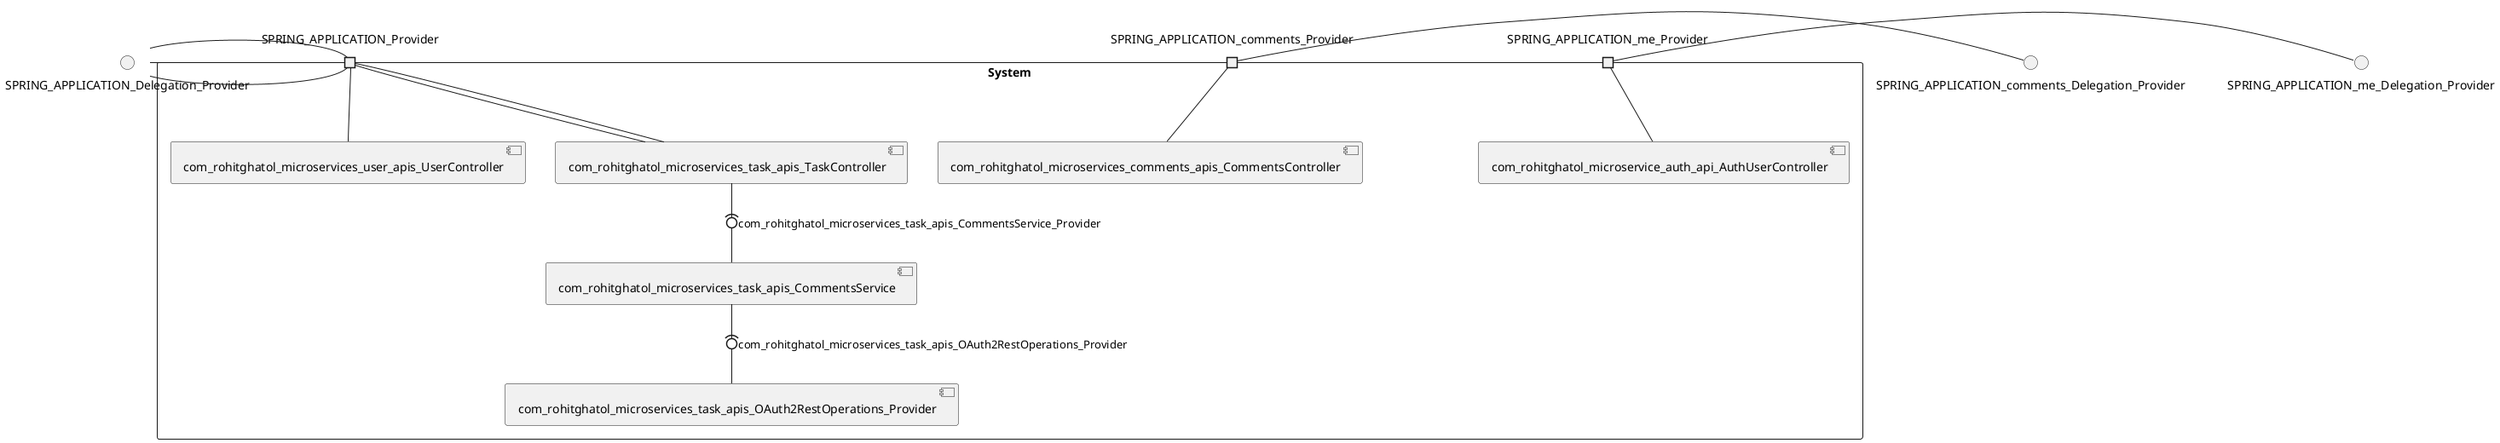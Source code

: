@startuml
skinparam fixCircleLabelOverlapping true
skinparam componentStyle uml2
() SPRING_APPLICATION_Delegation_Provider
() SPRING_APPLICATION_comments_Delegation_Provider
() SPRING_APPLICATION_me_Delegation_Provider
rectangle System {
[com_rohitghatol_microservice_auth_api_AuthUserController] [[rohitghatol-spring-boot-microservices.repository#_fiC0KsxwEe6aPbrSztMSYg]]
[com_rohitghatol_microservices_comments_apis_CommentsController] [[rohitghatol-spring-boot-microservices.repository#_fiC0KsxwEe6aPbrSztMSYg]]
[com_rohitghatol_microservices_task_apis_CommentsService] [[rohitghatol-spring-boot-microservices.repository#_fiC0KsxwEe6aPbrSztMSYg]]
[com_rohitghatol_microservices_task_apis_OAuth2RestOperations_Provider] [[rohitghatol-spring-boot-microservices.repository#_fiC0KsxwEe6aPbrSztMSYg]]
[com_rohitghatol_microservices_task_apis_TaskController] [[rohitghatol-spring-boot-microservices.repository#_fiC0KsxwEe6aPbrSztMSYg]]
[com_rohitghatol_microservices_user_apis_UserController] [[rohitghatol-spring-boot-microservices.repository#_fiC0KsxwEe6aPbrSztMSYg]]
port SPRING_APPLICATION_Provider
SPRING_APPLICATION_Delegation_Provider - SPRING_APPLICATION_Provider
SPRING_APPLICATION_Provider - [com_rohitghatol_microservices_user_apis_UserController]
port SPRING_APPLICATION_Provider
SPRING_APPLICATION_Delegation_Provider - SPRING_APPLICATION_Provider
SPRING_APPLICATION_Provider - [com_rohitghatol_microservices_task_apis_TaskController]
port SPRING_APPLICATION_Provider
SPRING_APPLICATION_Delegation_Provider - SPRING_APPLICATION_Provider
SPRING_APPLICATION_Provider - [com_rohitghatol_microservices_task_apis_TaskController]
port SPRING_APPLICATION_comments_Provider
SPRING_APPLICATION_comments_Delegation_Provider - SPRING_APPLICATION_comments_Provider
SPRING_APPLICATION_comments_Provider - [com_rohitghatol_microservices_comments_apis_CommentsController]
port SPRING_APPLICATION_me_Provider
SPRING_APPLICATION_me_Delegation_Provider - SPRING_APPLICATION_me_Provider
SPRING_APPLICATION_me_Provider - [com_rohitghatol_microservice_auth_api_AuthUserController]
[com_rohitghatol_microservices_task_apis_TaskController] -(0- [com_rohitghatol_microservices_task_apis_CommentsService] : com_rohitghatol_microservices_task_apis_CommentsService_Provider
[com_rohitghatol_microservices_task_apis_CommentsService] -(0- [com_rohitghatol_microservices_task_apis_OAuth2RestOperations_Provider] : com_rohitghatol_microservices_task_apis_OAuth2RestOperations_Provider
}

@enduml

